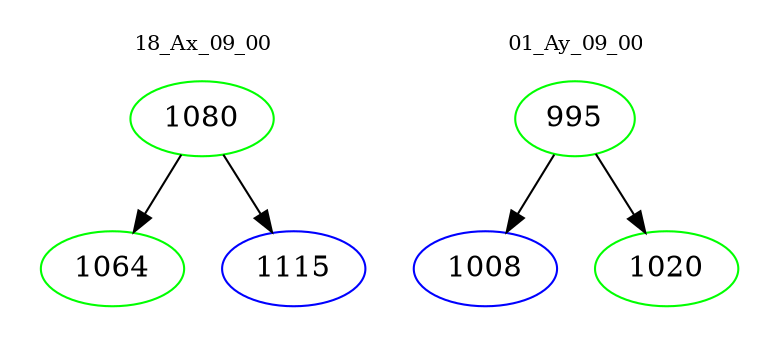 digraph{
subgraph cluster_0 {
color = white
label = "18_Ax_09_00";
fontsize=10;
T0_1080 [label="1080", color="green"]
T0_1080 -> T0_1064 [color="black"]
T0_1064 [label="1064", color="green"]
T0_1080 -> T0_1115 [color="black"]
T0_1115 [label="1115", color="blue"]
}
subgraph cluster_1 {
color = white
label = "01_Ay_09_00";
fontsize=10;
T1_995 [label="995", color="green"]
T1_995 -> T1_1008 [color="black"]
T1_1008 [label="1008", color="blue"]
T1_995 -> T1_1020 [color="black"]
T1_1020 [label="1020", color="green"]
}
}
